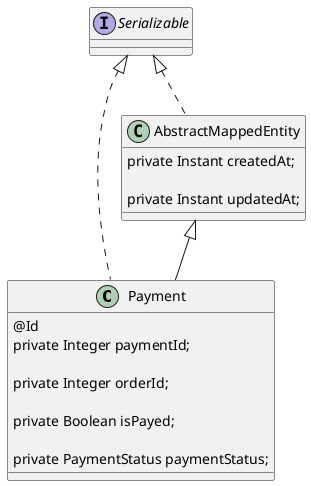 
@startuml

class Payment extends AbstractMappedEntity implements Serializable {

    @Id
    private Integer paymentId;

    private Integer orderId;

    private Boolean isPayed;

    private PaymentStatus paymentStatus;

}

class AbstractMappedEntity implements Serializable {

    private Instant createdAt;

    private Instant updatedAt;

}

@enduml